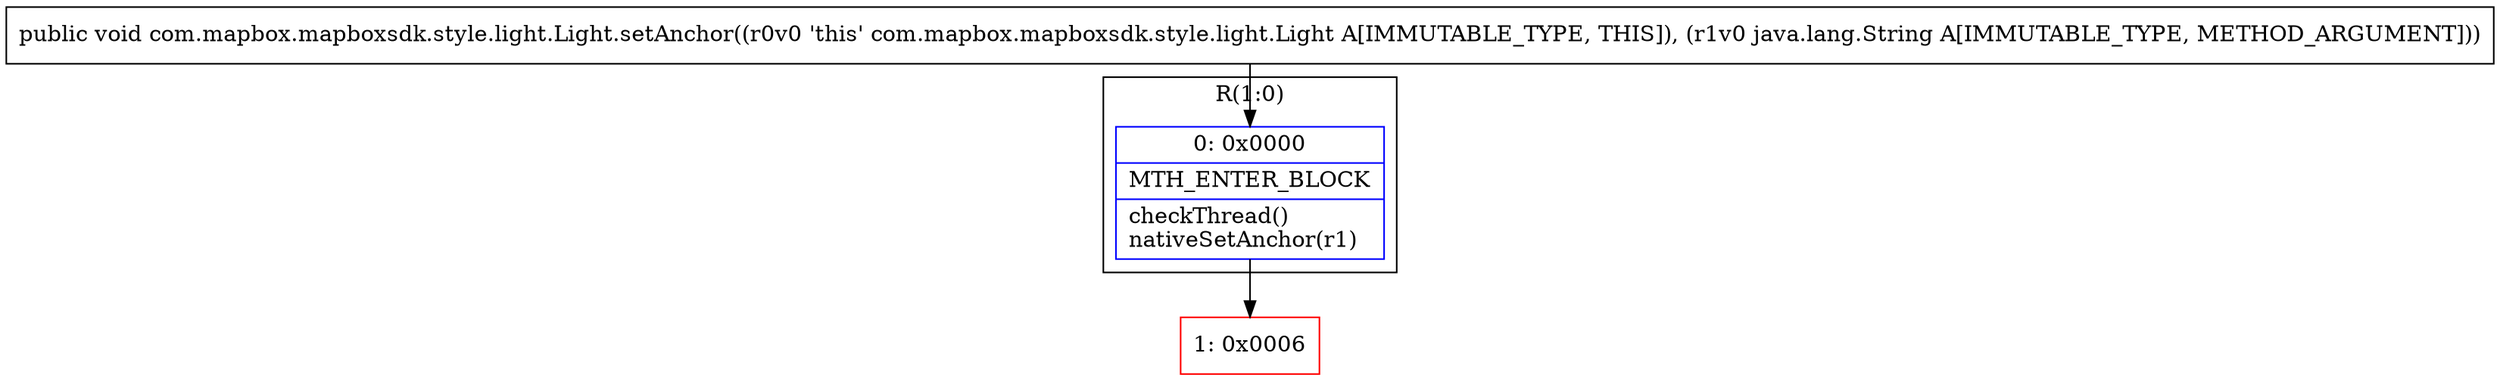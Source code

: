 digraph "CFG forcom.mapbox.mapboxsdk.style.light.Light.setAnchor(Ljava\/lang\/String;)V" {
subgraph cluster_Region_1108203188 {
label = "R(1:0)";
node [shape=record,color=blue];
Node_0 [shape=record,label="{0\:\ 0x0000|MTH_ENTER_BLOCK\l|checkThread()\lnativeSetAnchor(r1)\l}"];
}
Node_1 [shape=record,color=red,label="{1\:\ 0x0006}"];
MethodNode[shape=record,label="{public void com.mapbox.mapboxsdk.style.light.Light.setAnchor((r0v0 'this' com.mapbox.mapboxsdk.style.light.Light A[IMMUTABLE_TYPE, THIS]), (r1v0 java.lang.String A[IMMUTABLE_TYPE, METHOD_ARGUMENT])) }"];
MethodNode -> Node_0;
Node_0 -> Node_1;
}


